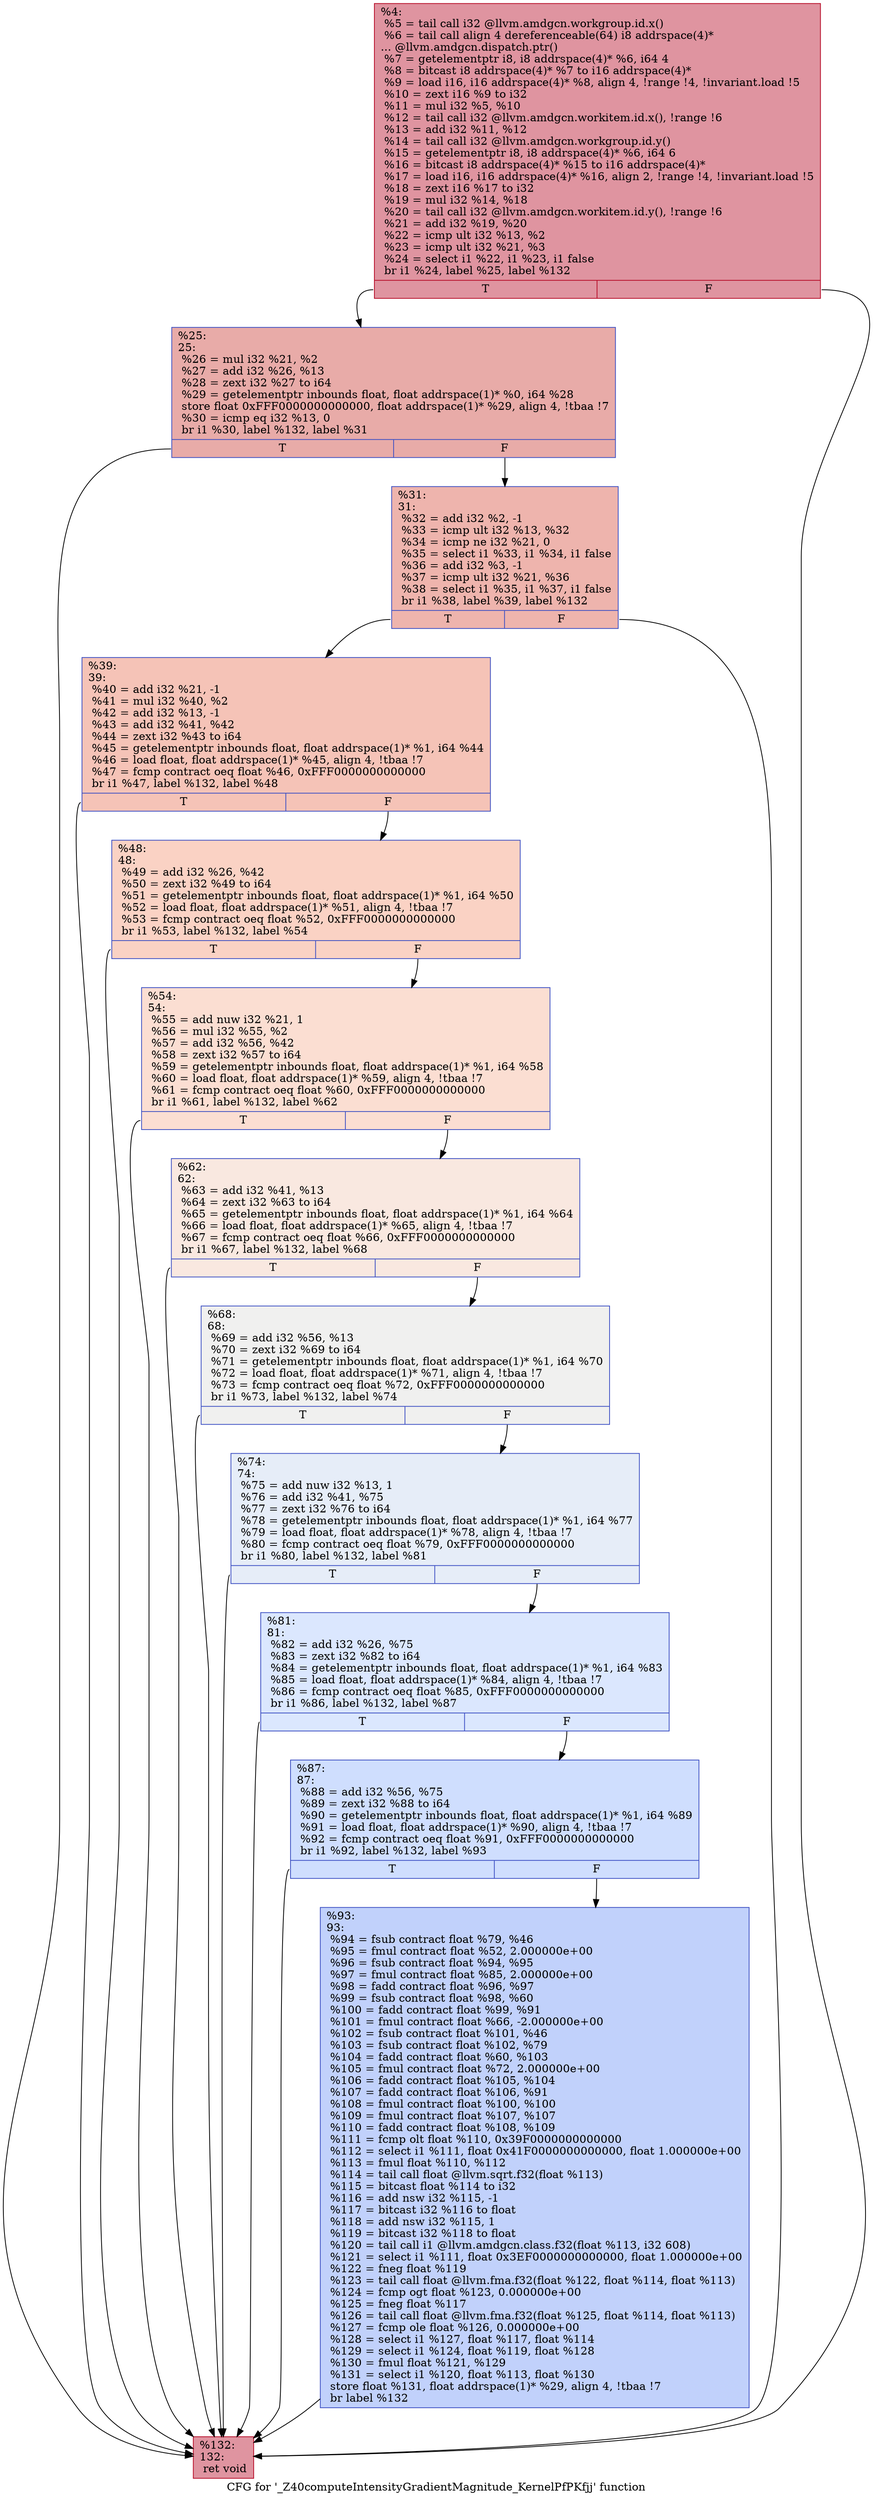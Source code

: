 digraph "CFG for '_Z40computeIntensityGradientMagnitude_KernelPfPKfjj' function" {
	label="CFG for '_Z40computeIntensityGradientMagnitude_KernelPfPKfjj' function";

	Node0x4e3e960 [shape=record,color="#b70d28ff", style=filled, fillcolor="#b70d2870",label="{%4:\l  %5 = tail call i32 @llvm.amdgcn.workgroup.id.x()\l  %6 = tail call align 4 dereferenceable(64) i8 addrspace(4)*\l... @llvm.amdgcn.dispatch.ptr()\l  %7 = getelementptr i8, i8 addrspace(4)* %6, i64 4\l  %8 = bitcast i8 addrspace(4)* %7 to i16 addrspace(4)*\l  %9 = load i16, i16 addrspace(4)* %8, align 4, !range !4, !invariant.load !5\l  %10 = zext i16 %9 to i32\l  %11 = mul i32 %5, %10\l  %12 = tail call i32 @llvm.amdgcn.workitem.id.x(), !range !6\l  %13 = add i32 %11, %12\l  %14 = tail call i32 @llvm.amdgcn.workgroup.id.y()\l  %15 = getelementptr i8, i8 addrspace(4)* %6, i64 6\l  %16 = bitcast i8 addrspace(4)* %15 to i16 addrspace(4)*\l  %17 = load i16, i16 addrspace(4)* %16, align 2, !range !4, !invariant.load !5\l  %18 = zext i16 %17 to i32\l  %19 = mul i32 %14, %18\l  %20 = tail call i32 @llvm.amdgcn.workitem.id.y(), !range !6\l  %21 = add i32 %19, %20\l  %22 = icmp ult i32 %13, %2\l  %23 = icmp ult i32 %21, %3\l  %24 = select i1 %22, i1 %23, i1 false\l  br i1 %24, label %25, label %132\l|{<s0>T|<s1>F}}"];
	Node0x4e3e960:s0 -> Node0x4e423e0;
	Node0x4e3e960:s1 -> Node0x4e42470;
	Node0x4e423e0 [shape=record,color="#3d50c3ff", style=filled, fillcolor="#cc403a70",label="{%25:\l25:                                               \l  %26 = mul i32 %21, %2\l  %27 = add i32 %26, %13\l  %28 = zext i32 %27 to i64\l  %29 = getelementptr inbounds float, float addrspace(1)* %0, i64 %28\l  store float 0xFFF0000000000000, float addrspace(1)* %29, align 4, !tbaa !7\l  %30 = icmp eq i32 %13, 0\l  br i1 %30, label %132, label %31\l|{<s0>T|<s1>F}}"];
	Node0x4e423e0:s0 -> Node0x4e42470;
	Node0x4e423e0:s1 -> Node0x4e43480;
	Node0x4e43480 [shape=record,color="#3d50c3ff", style=filled, fillcolor="#d8564670",label="{%31:\l31:                                               \l  %32 = add i32 %2, -1\l  %33 = icmp ult i32 %13, %32\l  %34 = icmp ne i32 %21, 0\l  %35 = select i1 %33, i1 %34, i1 false\l  %36 = add i32 %3, -1\l  %37 = icmp ult i32 %21, %36\l  %38 = select i1 %35, i1 %37, i1 false\l  br i1 %38, label %39, label %132\l|{<s0>T|<s1>F}}"];
	Node0x4e43480:s0 -> Node0x4e40b40;
	Node0x4e43480:s1 -> Node0x4e42470;
	Node0x4e40b40 [shape=record,color="#3d50c3ff", style=filled, fillcolor="#e8765c70",label="{%39:\l39:                                               \l  %40 = add i32 %21, -1\l  %41 = mul i32 %40, %2\l  %42 = add i32 %13, -1\l  %43 = add i32 %41, %42\l  %44 = zext i32 %43 to i64\l  %45 = getelementptr inbounds float, float addrspace(1)* %1, i64 %44\l  %46 = load float, float addrspace(1)* %45, align 4, !tbaa !7\l  %47 = fcmp contract oeq float %46, 0xFFF0000000000000\l  br i1 %47, label %132, label %48\l|{<s0>T|<s1>F}}"];
	Node0x4e40b40:s0 -> Node0x4e42470;
	Node0x4e40b40:s1 -> Node0x4e446b0;
	Node0x4e446b0 [shape=record,color="#3d50c3ff", style=filled, fillcolor="#f4987a70",label="{%48:\l48:                                               \l  %49 = add i32 %26, %42\l  %50 = zext i32 %49 to i64\l  %51 = getelementptr inbounds float, float addrspace(1)* %1, i64 %50\l  %52 = load float, float addrspace(1)* %51, align 4, !tbaa !7\l  %53 = fcmp contract oeq float %52, 0xFFF0000000000000\l  br i1 %53, label %132, label %54\l|{<s0>T|<s1>F}}"];
	Node0x4e446b0:s0 -> Node0x4e42470;
	Node0x4e446b0:s1 -> Node0x4e44a50;
	Node0x4e44a50 [shape=record,color="#3d50c3ff", style=filled, fillcolor="#f7b59970",label="{%54:\l54:                                               \l  %55 = add nuw i32 %21, 1\l  %56 = mul i32 %55, %2\l  %57 = add i32 %56, %42\l  %58 = zext i32 %57 to i64\l  %59 = getelementptr inbounds float, float addrspace(1)* %1, i64 %58\l  %60 = load float, float addrspace(1)* %59, align 4, !tbaa !7\l  %61 = fcmp contract oeq float %60, 0xFFF0000000000000\l  br i1 %61, label %132, label %62\l|{<s0>T|<s1>F}}"];
	Node0x4e44a50:s0 -> Node0x4e42470;
	Node0x4e44a50:s1 -> Node0x4e44f40;
	Node0x4e44f40 [shape=record,color="#3d50c3ff", style=filled, fillcolor="#f1ccb870",label="{%62:\l62:                                               \l  %63 = add i32 %41, %13\l  %64 = zext i32 %63 to i64\l  %65 = getelementptr inbounds float, float addrspace(1)* %1, i64 %64\l  %66 = load float, float addrspace(1)* %65, align 4, !tbaa !7\l  %67 = fcmp contract oeq float %66, 0xFFF0000000000000\l  br i1 %67, label %132, label %68\l|{<s0>T|<s1>F}}"];
	Node0x4e44f40:s0 -> Node0x4e42470;
	Node0x4e44f40:s1 -> Node0x4e43820;
	Node0x4e43820 [shape=record,color="#3d50c3ff", style=filled, fillcolor="#dedcdb70",label="{%68:\l68:                                               \l  %69 = add i32 %56, %13\l  %70 = zext i32 %69 to i64\l  %71 = getelementptr inbounds float, float addrspace(1)* %1, i64 %70\l  %72 = load float, float addrspace(1)* %71, align 4, !tbaa !7\l  %73 = fcmp contract oeq float %72, 0xFFF0000000000000\l  br i1 %73, label %132, label %74\l|{<s0>T|<s1>F}}"];
	Node0x4e43820:s0 -> Node0x4e42470;
	Node0x4e43820:s1 -> Node0x4e458a0;
	Node0x4e458a0 [shape=record,color="#3d50c3ff", style=filled, fillcolor="#c7d7f070",label="{%74:\l74:                                               \l  %75 = add nuw i32 %13, 1\l  %76 = add i32 %41, %75\l  %77 = zext i32 %76 to i64\l  %78 = getelementptr inbounds float, float addrspace(1)* %1, i64 %77\l  %79 = load float, float addrspace(1)* %78, align 4, !tbaa !7\l  %80 = fcmp contract oeq float %79, 0xFFF0000000000000\l  br i1 %80, label %132, label %81\l|{<s0>T|<s1>F}}"];
	Node0x4e458a0:s0 -> Node0x4e42470;
	Node0x4e458a0:s1 -> Node0x4e45cd0;
	Node0x4e45cd0 [shape=record,color="#3d50c3ff", style=filled, fillcolor="#aec9fc70",label="{%81:\l81:                                               \l  %82 = add i32 %26, %75\l  %83 = zext i32 %82 to i64\l  %84 = getelementptr inbounds float, float addrspace(1)* %1, i64 %83\l  %85 = load float, float addrspace(1)* %84, align 4, !tbaa !7\l  %86 = fcmp contract oeq float %85, 0xFFF0000000000000\l  br i1 %86, label %132, label %87\l|{<s0>T|<s1>F}}"];
	Node0x4e45cd0:s0 -> Node0x4e42470;
	Node0x4e45cd0:s1 -> Node0x4e46070;
	Node0x4e46070 [shape=record,color="#3d50c3ff", style=filled, fillcolor="#93b5fe70",label="{%87:\l87:                                               \l  %88 = add i32 %56, %75\l  %89 = zext i32 %88 to i64\l  %90 = getelementptr inbounds float, float addrspace(1)* %1, i64 %89\l  %91 = load float, float addrspace(1)* %90, align 4, !tbaa !7\l  %92 = fcmp contract oeq float %91, 0xFFF0000000000000\l  br i1 %92, label %132, label %93\l|{<s0>T|<s1>F}}"];
	Node0x4e46070:s0 -> Node0x4e42470;
	Node0x4e46070:s1 -> Node0x4e46410;
	Node0x4e46410 [shape=record,color="#3d50c3ff", style=filled, fillcolor="#7396f570",label="{%93:\l93:                                               \l  %94 = fsub contract float %79, %46\l  %95 = fmul contract float %52, 2.000000e+00\l  %96 = fsub contract float %94, %95\l  %97 = fmul contract float %85, 2.000000e+00\l  %98 = fadd contract float %96, %97\l  %99 = fsub contract float %98, %60\l  %100 = fadd contract float %99, %91\l  %101 = fmul contract float %66, -2.000000e+00\l  %102 = fsub contract float %101, %46\l  %103 = fsub contract float %102, %79\l  %104 = fadd contract float %60, %103\l  %105 = fmul contract float %72, 2.000000e+00\l  %106 = fadd contract float %105, %104\l  %107 = fadd contract float %106, %91\l  %108 = fmul contract float %100, %100\l  %109 = fmul contract float %107, %107\l  %110 = fadd contract float %108, %109\l  %111 = fcmp olt float %110, 0x39F0000000000000\l  %112 = select i1 %111, float 0x41F0000000000000, float 1.000000e+00\l  %113 = fmul float %110, %112\l  %114 = tail call float @llvm.sqrt.f32(float %113)\l  %115 = bitcast float %114 to i32\l  %116 = add nsw i32 %115, -1\l  %117 = bitcast i32 %116 to float\l  %118 = add nsw i32 %115, 1\l  %119 = bitcast i32 %118 to float\l  %120 = tail call i1 @llvm.amdgcn.class.f32(float %113, i32 608)\l  %121 = select i1 %111, float 0x3EF0000000000000, float 1.000000e+00\l  %122 = fneg float %119\l  %123 = tail call float @llvm.fma.f32(float %122, float %114, float %113)\l  %124 = fcmp ogt float %123, 0.000000e+00\l  %125 = fneg float %117\l  %126 = tail call float @llvm.fma.f32(float %125, float %114, float %113)\l  %127 = fcmp ole float %126, 0.000000e+00\l  %128 = select i1 %127, float %117, float %114\l  %129 = select i1 %124, float %119, float %128\l  %130 = fmul float %121, %129\l  %131 = select i1 %120, float %113, float %130\l  store float %131, float addrspace(1)* %29, align 4, !tbaa !7\l  br label %132\l}"];
	Node0x4e46410 -> Node0x4e42470;
	Node0x4e42470 [shape=record,color="#b70d28ff", style=filled, fillcolor="#b70d2870",label="{%132:\l132:                                              \l  ret void\l}"];
}
